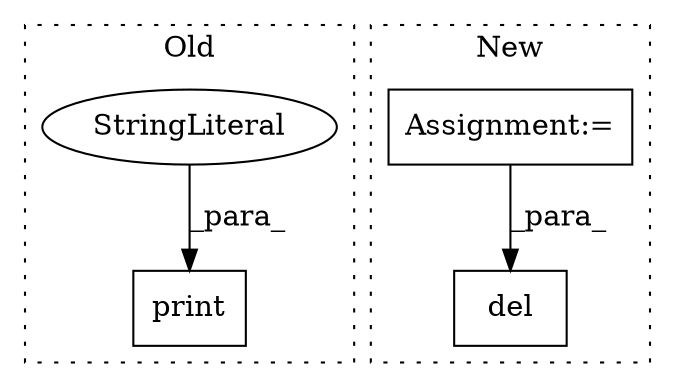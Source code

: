 digraph G {
subgraph cluster0 {
1 [label="print" a="32" s="17184,17210" l="6,1" shape="box"];
4 [label="StringLiteral" a="45" s="17192" l="3" shape="ellipse"];
label = "Old";
style="dotted";
}
subgraph cluster1 {
2 [label="del" a="32" s="17017,17038" l="4,1" shape="box"];
3 [label="Assignment:=" a="7" s="16858" l="1" shape="box"];
label = "New";
style="dotted";
}
3 -> 2 [label="_para_"];
4 -> 1 [label="_para_"];
}